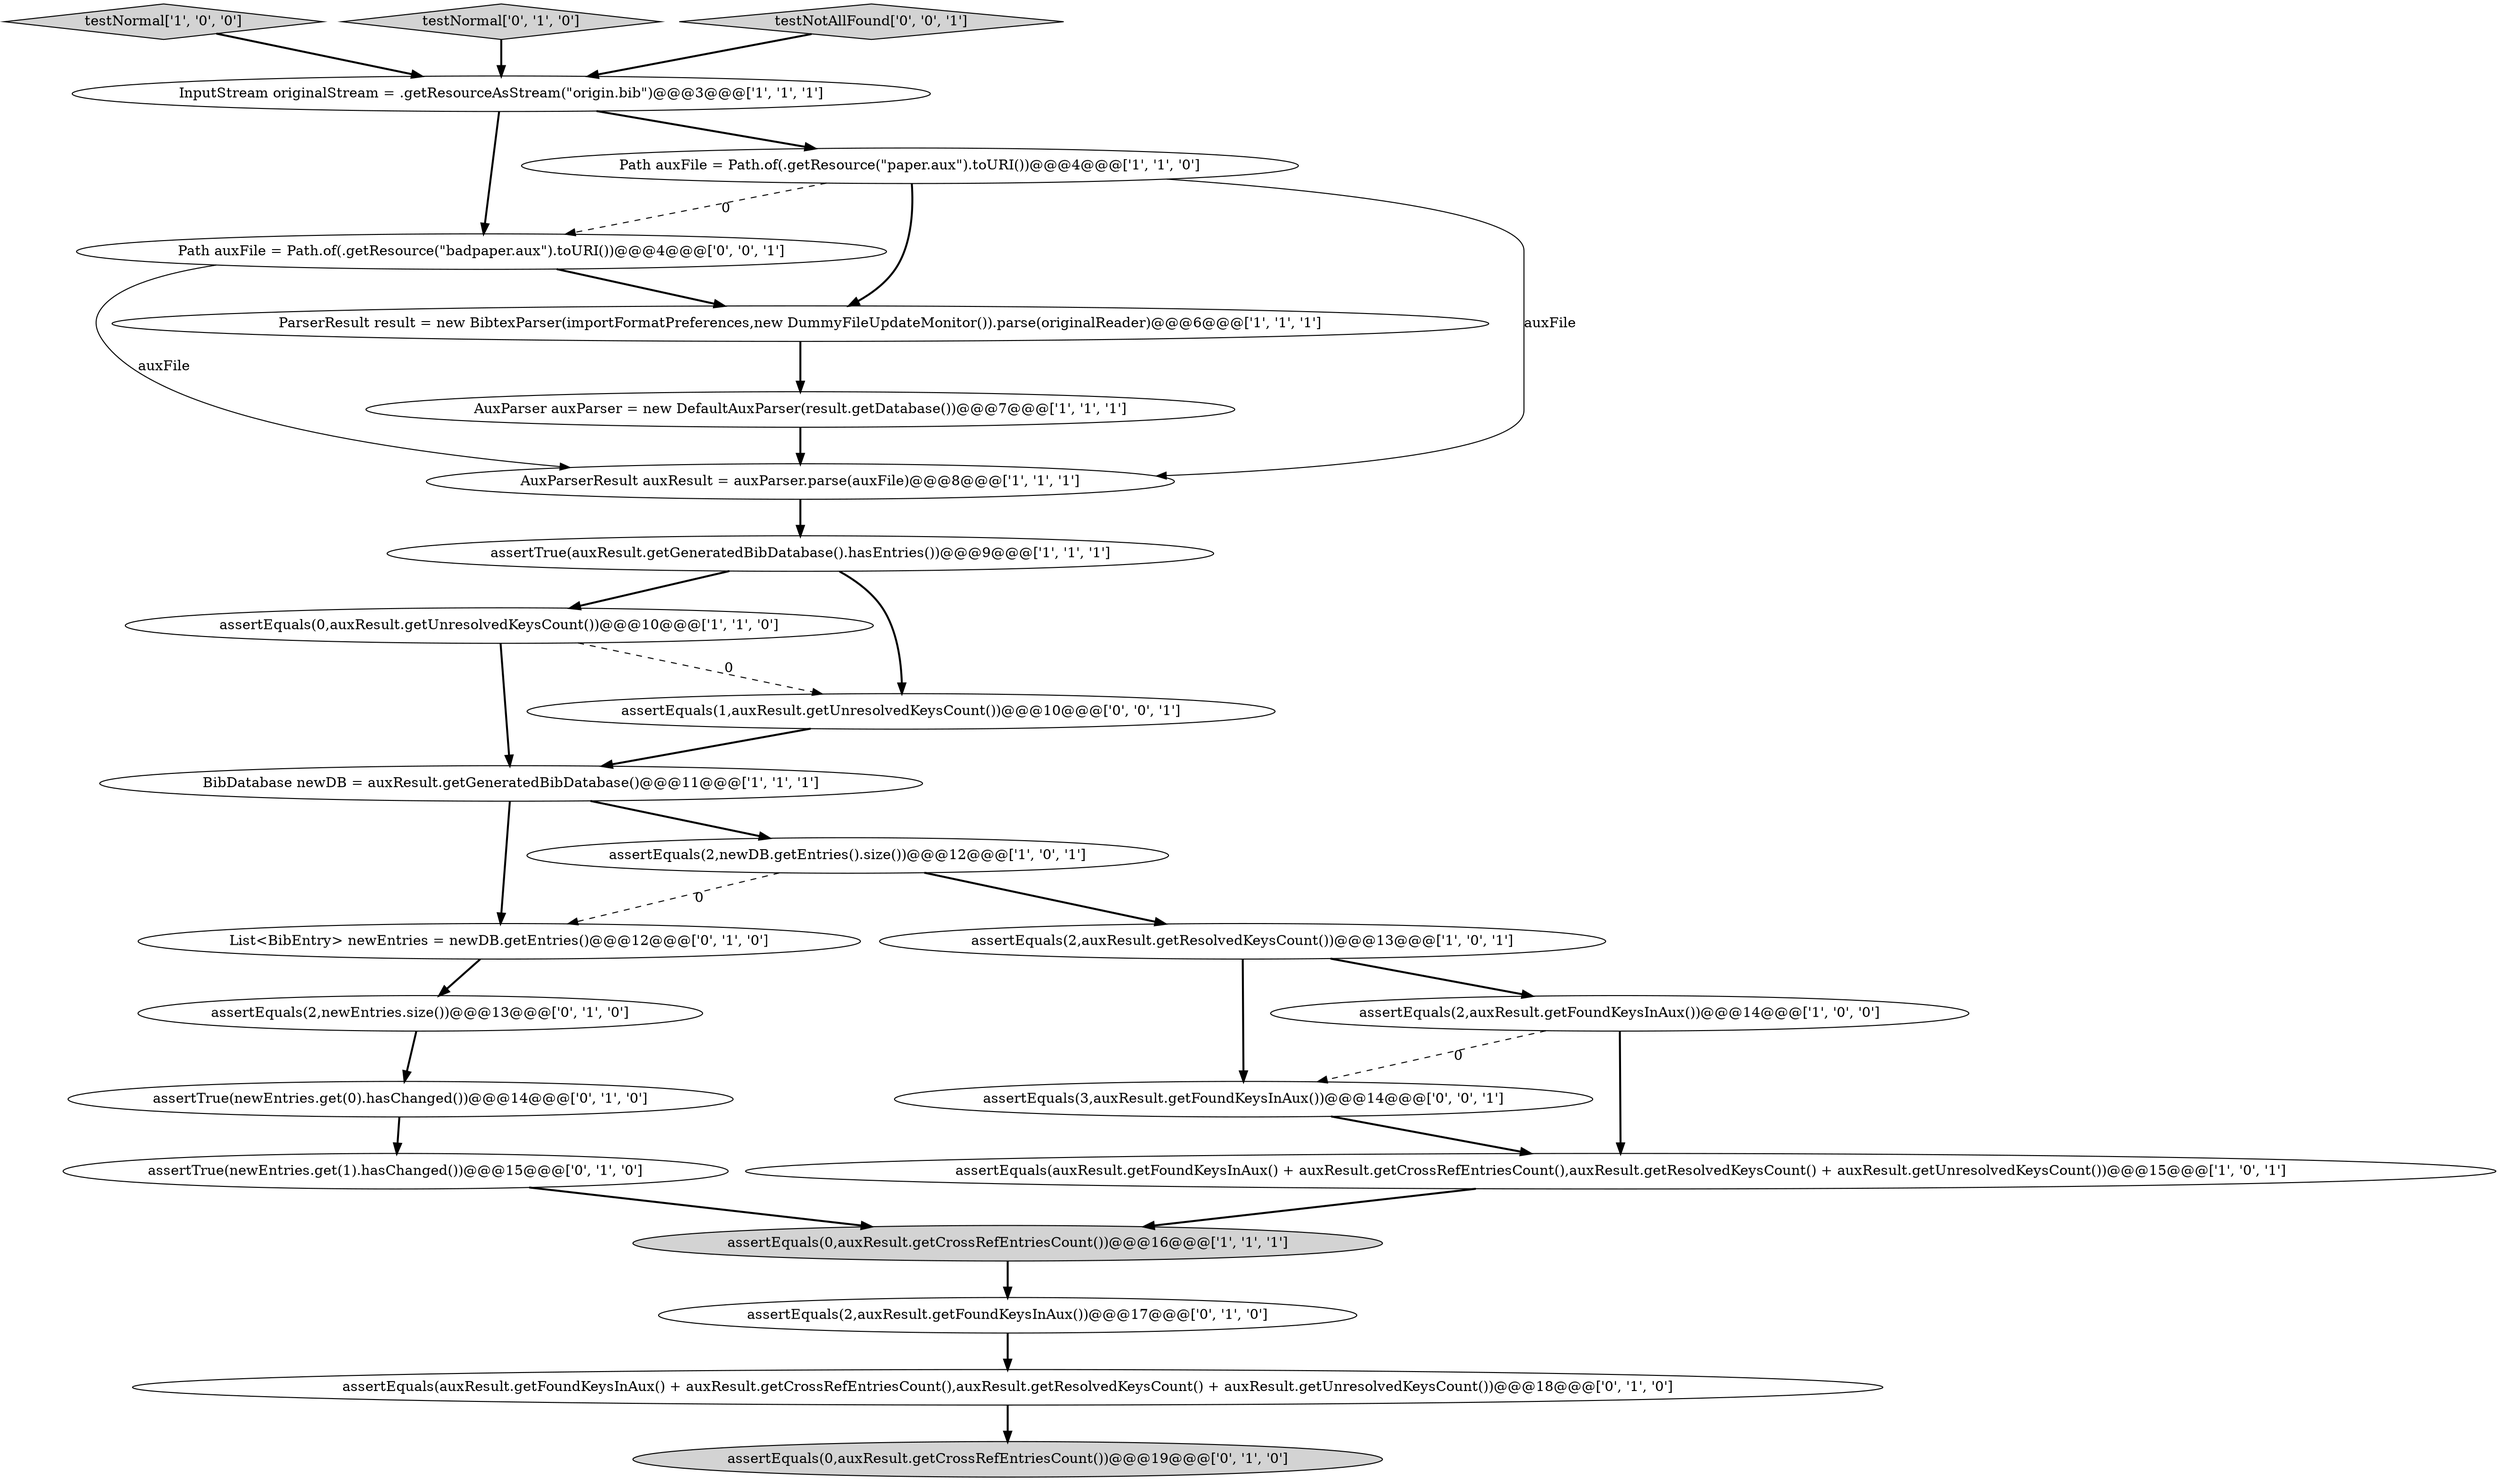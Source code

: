 digraph {
16 [style = filled, label = "assertTrue(newEntries.get(1).hasChanged())@@@15@@@['0', '1', '0']", fillcolor = white, shape = ellipse image = "AAA1AAABBB2BBB"];
14 [style = filled, label = "assertEquals(auxResult.getFoundKeysInAux() + auxResult.getCrossRefEntriesCount(),auxResult.getResolvedKeysCount() + auxResult.getUnresolvedKeysCount())@@@18@@@['0', '1', '0']", fillcolor = white, shape = ellipse image = "AAA0AAABBB2BBB"];
18 [style = filled, label = "List<BibEntry> newEntries = newDB.getEntries()@@@12@@@['0', '1', '0']", fillcolor = white, shape = ellipse image = "AAA1AAABBB2BBB"];
21 [style = filled, label = "assertTrue(newEntries.get(0).hasChanged())@@@14@@@['0', '1', '0']", fillcolor = white, shape = ellipse image = "AAA1AAABBB2BBB"];
6 [style = filled, label = "assertTrue(auxResult.getGeneratedBibDatabase().hasEntries())@@@9@@@['1', '1', '1']", fillcolor = white, shape = ellipse image = "AAA0AAABBB1BBB"];
5 [style = filled, label = "AuxParser auxParser = new DefaultAuxParser(result.getDatabase())@@@7@@@['1', '1', '1']", fillcolor = white, shape = ellipse image = "AAA0AAABBB1BBB"];
0 [style = filled, label = "assertEquals(2,auxResult.getFoundKeysInAux())@@@14@@@['1', '0', '0']", fillcolor = white, shape = ellipse image = "AAA0AAABBB1BBB"];
15 [style = filled, label = "assertEquals(2,newEntries.size())@@@13@@@['0', '1', '0']", fillcolor = white, shape = ellipse image = "AAA1AAABBB2BBB"];
2 [style = filled, label = "BibDatabase newDB = auxResult.getGeneratedBibDatabase()@@@11@@@['1', '1', '1']", fillcolor = white, shape = ellipse image = "AAA0AAABBB1BBB"];
7 [style = filled, label = "assertEquals(2,newDB.getEntries().size())@@@12@@@['1', '0', '1']", fillcolor = white, shape = ellipse image = "AAA0AAABBB1BBB"];
3 [style = filled, label = "InputStream originalStream = .getResourceAsStream(\"origin.bib\")@@@3@@@['1', '1', '1']", fillcolor = white, shape = ellipse image = "AAA0AAABBB1BBB"];
9 [style = filled, label = "ParserResult result = new BibtexParser(importFormatPreferences,new DummyFileUpdateMonitor()).parse(originalReader)@@@6@@@['1', '1', '1']", fillcolor = white, shape = ellipse image = "AAA0AAABBB1BBB"];
22 [style = filled, label = "Path auxFile = Path.of(.getResource(\"badpaper.aux\").toURI())@@@4@@@['0', '0', '1']", fillcolor = white, shape = ellipse image = "AAA0AAABBB3BBB"];
19 [style = filled, label = "assertEquals(0,auxResult.getCrossRefEntriesCount())@@@19@@@['0', '1', '0']", fillcolor = lightgray, shape = ellipse image = "AAA0AAABBB2BBB"];
1 [style = filled, label = "assertEquals(auxResult.getFoundKeysInAux() + auxResult.getCrossRefEntriesCount(),auxResult.getResolvedKeysCount() + auxResult.getUnresolvedKeysCount())@@@15@@@['1', '0', '1']", fillcolor = white, shape = ellipse image = "AAA0AAABBB1BBB"];
23 [style = filled, label = "assertEquals(3,auxResult.getFoundKeysInAux())@@@14@@@['0', '0', '1']", fillcolor = white, shape = ellipse image = "AAA0AAABBB3BBB"];
11 [style = filled, label = "assertEquals(0,auxResult.getUnresolvedKeysCount())@@@10@@@['1', '1', '0']", fillcolor = white, shape = ellipse image = "AAA0AAABBB1BBB"];
4 [style = filled, label = "AuxParserResult auxResult = auxParser.parse(auxFile)@@@8@@@['1', '1', '1']", fillcolor = white, shape = ellipse image = "AAA0AAABBB1BBB"];
13 [style = filled, label = "assertEquals(2,auxResult.getResolvedKeysCount())@@@13@@@['1', '0', '1']", fillcolor = white, shape = ellipse image = "AAA0AAABBB1BBB"];
24 [style = filled, label = "assertEquals(1,auxResult.getUnresolvedKeysCount())@@@10@@@['0', '0', '1']", fillcolor = white, shape = ellipse image = "AAA0AAABBB3BBB"];
12 [style = filled, label = "assertEquals(0,auxResult.getCrossRefEntriesCount())@@@16@@@['1', '1', '1']", fillcolor = lightgray, shape = ellipse image = "AAA0AAABBB1BBB"];
10 [style = filled, label = "testNormal['1', '0', '0']", fillcolor = lightgray, shape = diamond image = "AAA0AAABBB1BBB"];
20 [style = filled, label = "testNormal['0', '1', '0']", fillcolor = lightgray, shape = diamond image = "AAA0AAABBB2BBB"];
8 [style = filled, label = "Path auxFile = Path.of(.getResource(\"paper.aux\").toURI())@@@4@@@['1', '1', '0']", fillcolor = white, shape = ellipse image = "AAA0AAABBB1BBB"];
25 [style = filled, label = "testNotAllFound['0', '0', '1']", fillcolor = lightgray, shape = diamond image = "AAA0AAABBB3BBB"];
17 [style = filled, label = "assertEquals(2,auxResult.getFoundKeysInAux())@@@17@@@['0', '1', '0']", fillcolor = white, shape = ellipse image = "AAA0AAABBB2BBB"];
4->6 [style = bold, label=""];
25->3 [style = bold, label=""];
20->3 [style = bold, label=""];
22->4 [style = solid, label="auxFile"];
8->9 [style = bold, label=""];
2->7 [style = bold, label=""];
13->0 [style = bold, label=""];
24->2 [style = bold, label=""];
23->1 [style = bold, label=""];
1->12 [style = bold, label=""];
13->23 [style = bold, label=""];
6->11 [style = bold, label=""];
21->16 [style = bold, label=""];
8->4 [style = solid, label="auxFile"];
15->21 [style = bold, label=""];
17->14 [style = bold, label=""];
6->24 [style = bold, label=""];
14->19 [style = bold, label=""];
22->9 [style = bold, label=""];
0->1 [style = bold, label=""];
11->2 [style = bold, label=""];
5->4 [style = bold, label=""];
10->3 [style = bold, label=""];
7->13 [style = bold, label=""];
16->12 [style = bold, label=""];
12->17 [style = bold, label=""];
0->23 [style = dashed, label="0"];
2->18 [style = bold, label=""];
3->8 [style = bold, label=""];
3->22 [style = bold, label=""];
9->5 [style = bold, label=""];
11->24 [style = dashed, label="0"];
8->22 [style = dashed, label="0"];
7->18 [style = dashed, label="0"];
18->15 [style = bold, label=""];
}
